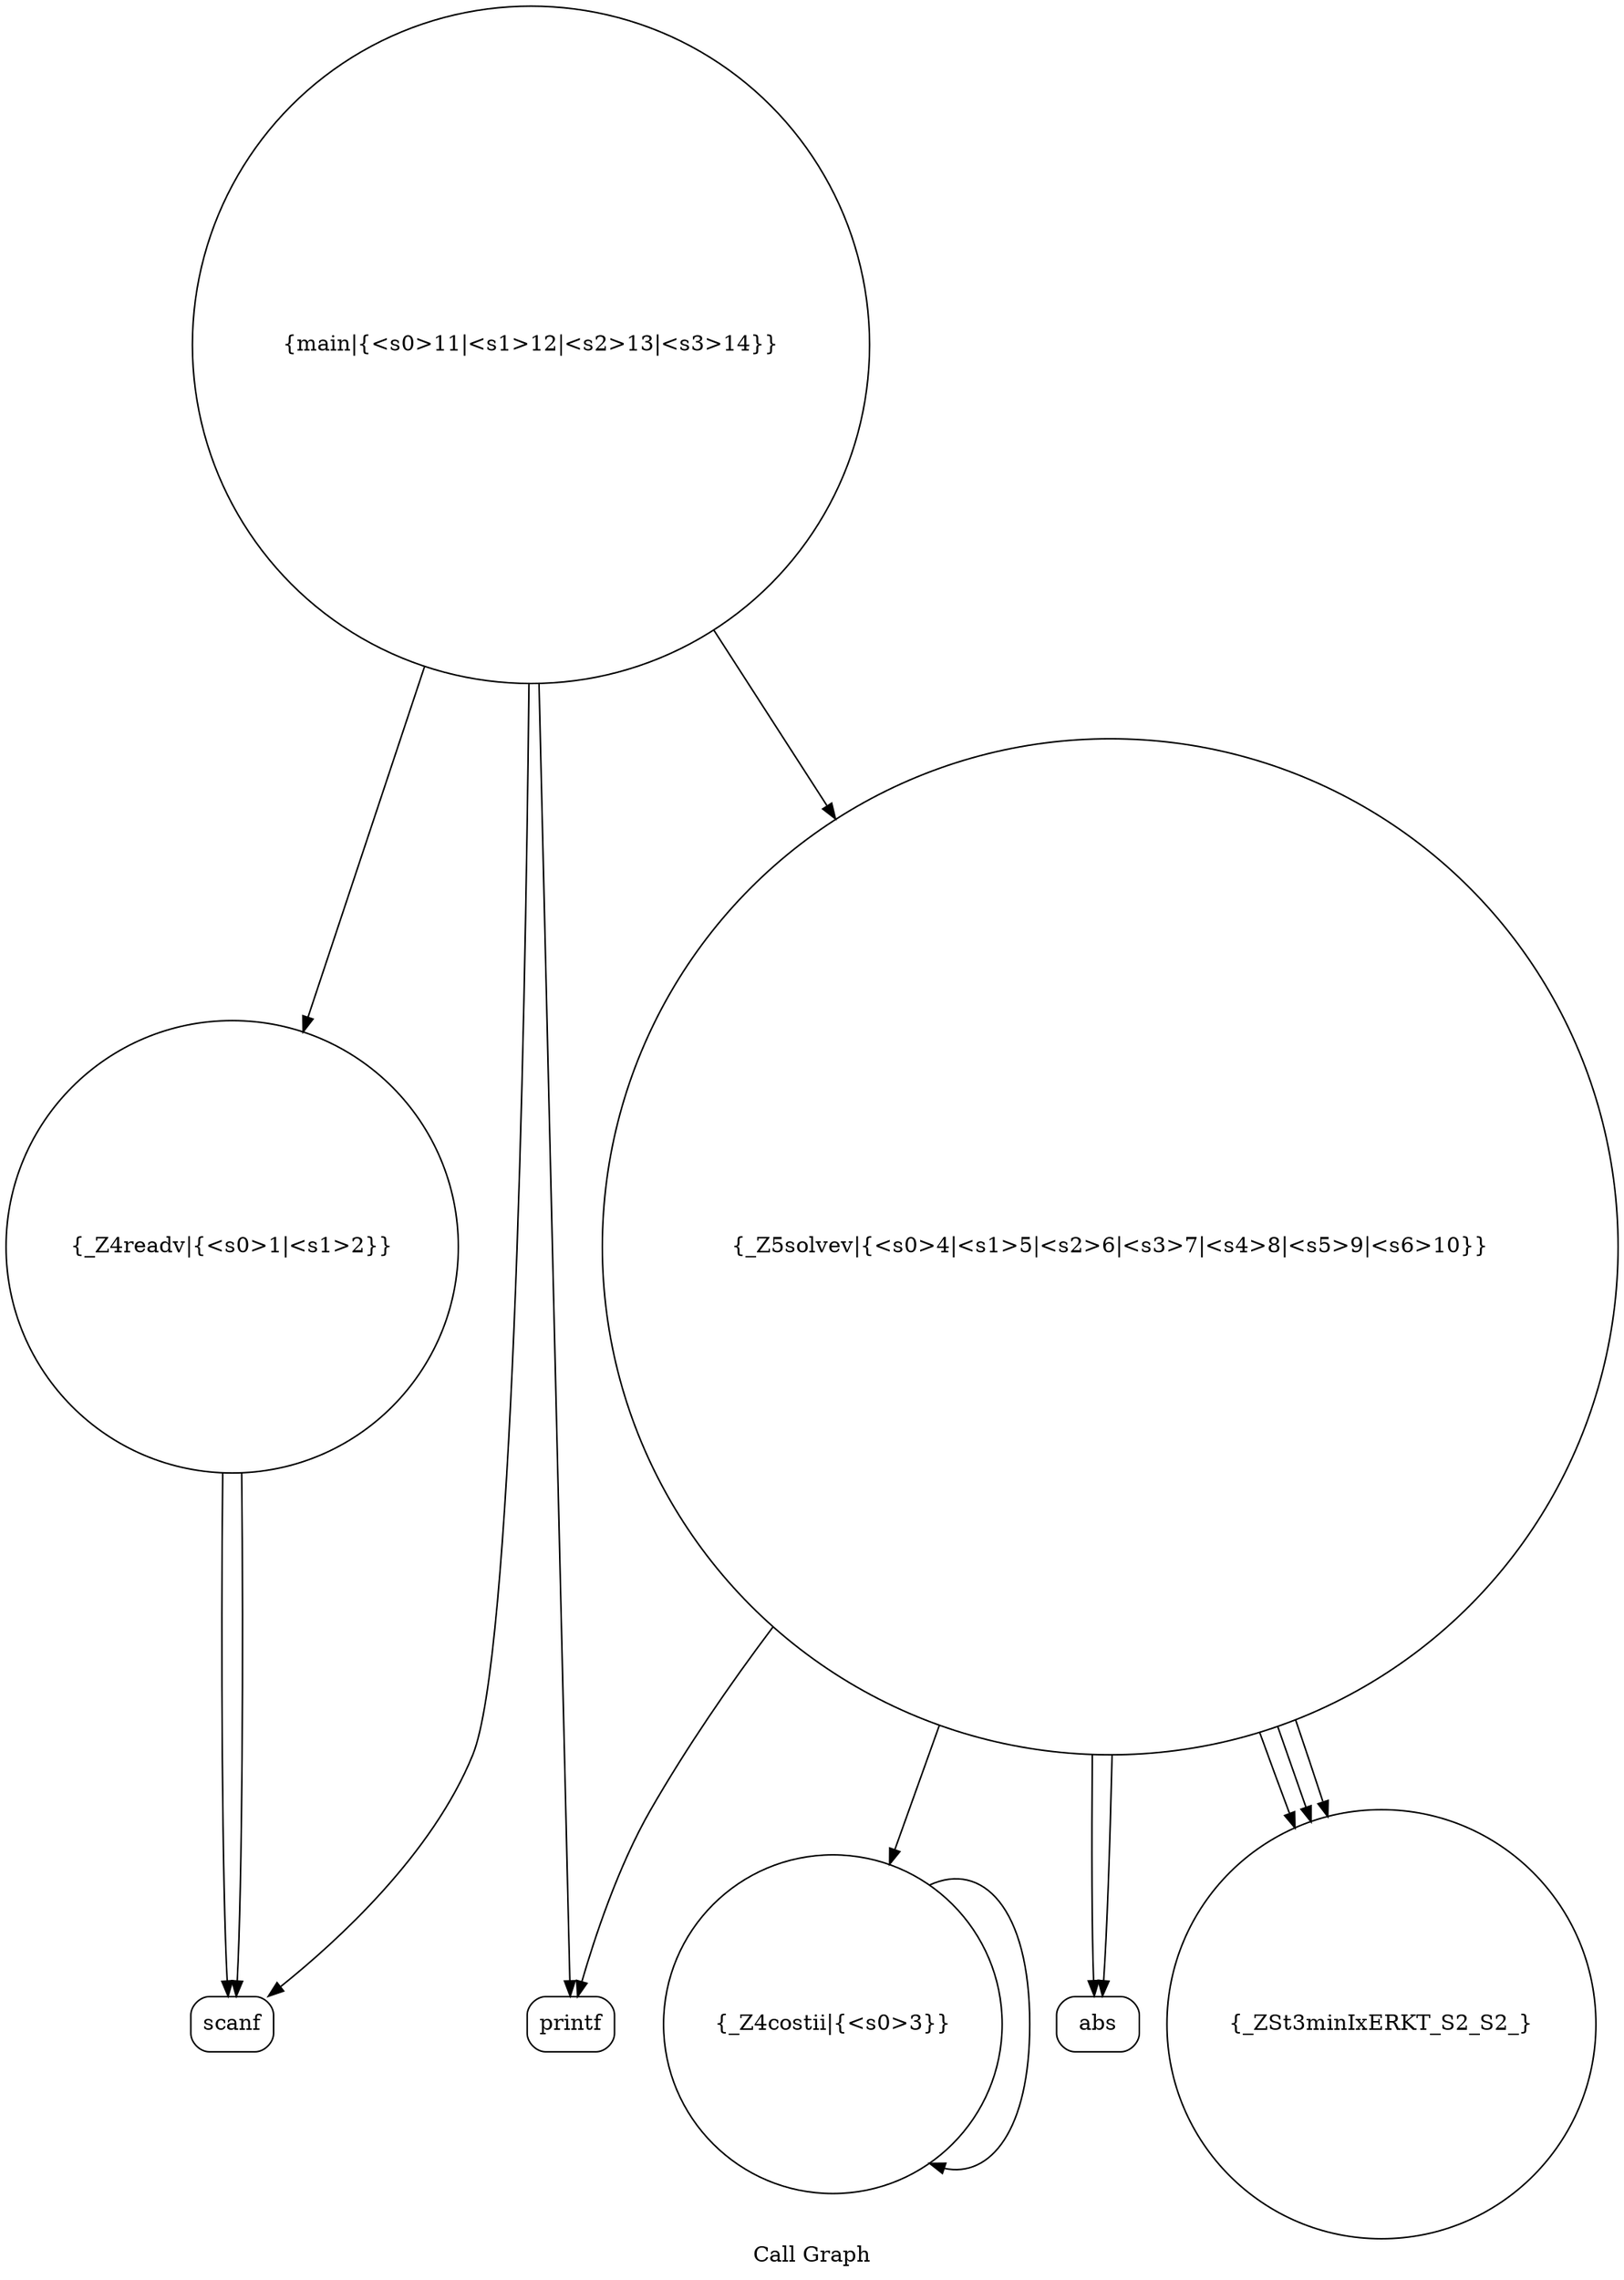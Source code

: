 digraph "Call Graph" {
	label="Call Graph";

	Node0x55f864a8c400 [shape=record,shape=circle,label="{_Z4readv|{<s0>1|<s1>2}}"];
	Node0x55f864a8c400:s0 -> Node0x55f864a8c890[color=black];
	Node0x55f864a8c400:s1 -> Node0x55f864a8c890[color=black];
	Node0x55f864a8cb90 [shape=record,shape=circle,label="{main|{<s0>11|<s1>12|<s2>13|<s3>14}}"];
	Node0x55f864a8cb90:s0 -> Node0x55f864a8c890[color=black];
	Node0x55f864a8cb90:s1 -> Node0x55f864a8cb10[color=black];
	Node0x55f864a8cb90:s2 -> Node0x55f864a8c400[color=black];
	Node0x55f864a8cb90:s3 -> Node0x55f864a8c990[color=black];
	Node0x55f864a8c910 [shape=record,shape=circle,label="{_Z4costii|{<s0>3}}"];
	Node0x55f864a8c910:s0 -> Node0x55f864a8c910[color=black];
	Node0x55f864a8ca10 [shape=record,shape=Mrecord,label="{abs}"];
	Node0x55f864a8cb10 [shape=record,shape=Mrecord,label="{printf}"];
	Node0x55f864a8c890 [shape=record,shape=Mrecord,label="{scanf}"];
	Node0x55f864a8c990 [shape=record,shape=circle,label="{_Z5solvev|{<s0>4|<s1>5|<s2>6|<s3>7|<s4>8|<s5>9|<s6>10}}"];
	Node0x55f864a8c990:s0 -> Node0x55f864a8ca10[color=black];
	Node0x55f864a8c990:s1 -> Node0x55f864a8ca90[color=black];
	Node0x55f864a8c990:s2 -> Node0x55f864a8ca10[color=black];
	Node0x55f864a8c990:s3 -> Node0x55f864a8c910[color=black];
	Node0x55f864a8c990:s4 -> Node0x55f864a8ca90[color=black];
	Node0x55f864a8c990:s5 -> Node0x55f864a8ca90[color=black];
	Node0x55f864a8c990:s6 -> Node0x55f864a8cb10[color=black];
	Node0x55f864a8ca90 [shape=record,shape=circle,label="{_ZSt3minIxERKT_S2_S2_}"];
}
